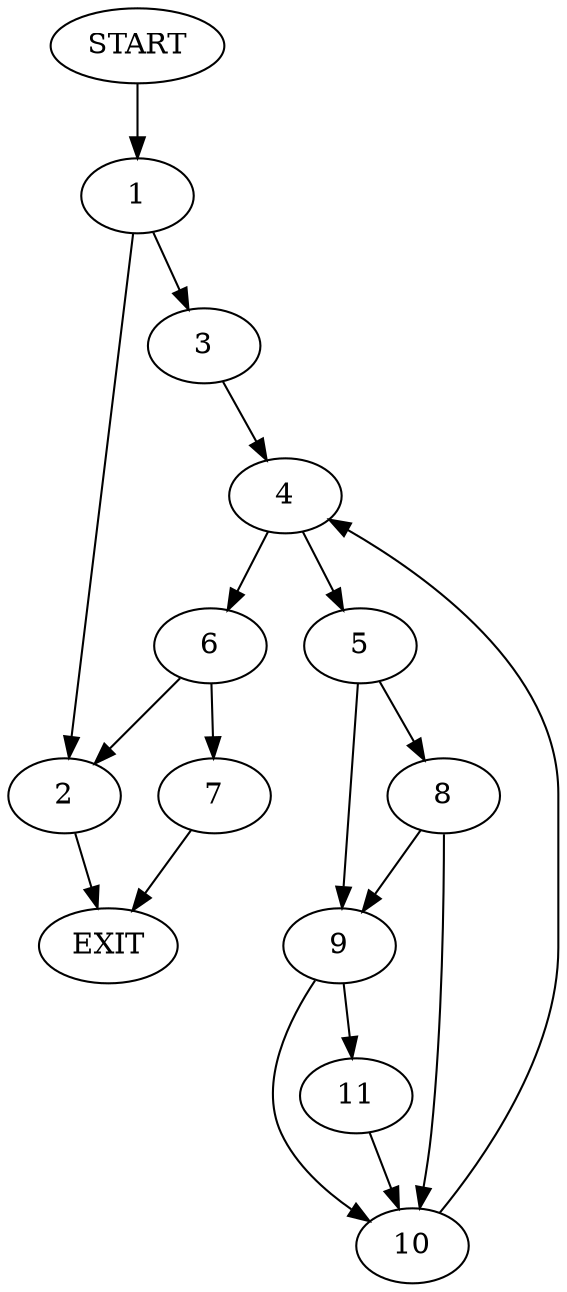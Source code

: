 digraph {
0 [label="START"]
12 [label="EXIT"]
0 -> 1
1 -> 2
1 -> 3
2 -> 12
3 -> 4
4 -> 5
4 -> 6
6 -> 2
6 -> 7
5 -> 8
5 -> 9
9 -> 10
9 -> 11
8 -> 10
8 -> 9
10 -> 4
11 -> 10
7 -> 12
}
